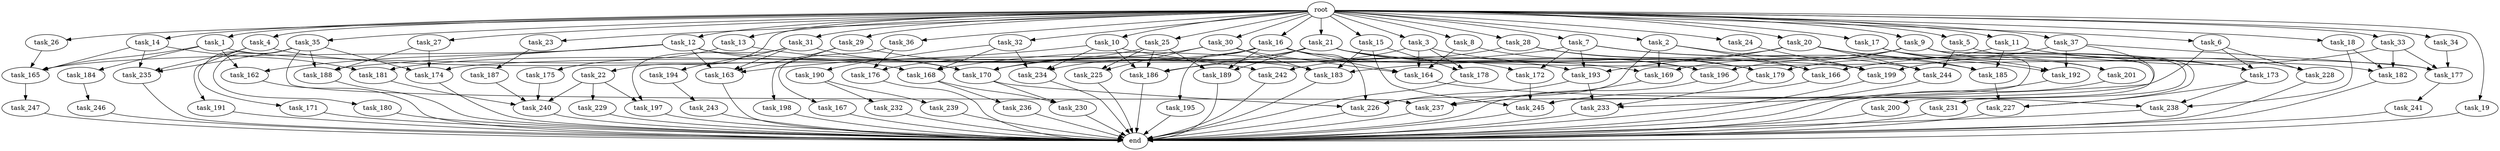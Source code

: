 digraph G {
  task_162 [size="3435973836.800000"];
  task_189 [size="16234976378.880001"];
  task_240 [size="19155554140.160000"];
  task_15 [size="10.240000"];
  task_229 [size="4209067950.080000"];
  task_175 [size="343597383.680000"];
  task_9 [size="10.240000"];
  task_163 [size="7301444403.200000"];
  task_183 [size="17695265259.520000"];
  task_4 [size="10.240000"];
  task_179 [size="18296560680.959999"];
  task_166 [size="5755256176.640000"];
  task_13 [size="10.240000"];
  task_16 [size="10.240000"];
  task_14 [size="10.240000"];
  task_174 [size="4810363371.520000"];
  task_3 [size="10.240000"];
  task_235 [size="3779571220.480000"];
  task_192 [size="12541304504.320000"];
  task_5 [size="10.240000"];
  task_169 [size="9363028705.280001"];
  task_199 [size="11081015623.680000"];
  task_20 [size="10.240000"];
  task_185 [size="13228499271.680000"];
  task_231 [size="3092376453.120000"];
  task_26 [size="10.240000"];
  task_28 [size="10.240000"];
  task_233 [size="9706626088.960001"];
  task_2 [size="10.240000"];
  task_186 [size="19670950215.680000"];
  task_172 [size="2920577761.280000"];
  task_7 [size="10.240000"];
  task_176 [size="12799002542.080000"];
  task_25 [size="10.240000"];
  task_190 [size="6957847019.520000"];
  task_201 [size="7301444403.200000"];
  task_31 [size="10.240000"];
  task_188 [size="4810363371.520000"];
  task_232 [size="3092376453.120000"];
  task_191 [size="3092376453.120000"];
  task_23 [size="10.240000"];
  task_165 [size="12369505812.480000"];
  task_194 [size="3092376453.120000"];
  task_238 [size="6614249635.840000"];
  task_193 [size="8074538516.480000"];
  task_237 [size="4896262717.440001"];
  task_29 [size="10.240000"];
  task_1 [size="10.240000"];
  task_197 [size="7301444403.200000"];
  task_195 [size="5497558138.880000"];
  task_173 [size="12799002542.080000"];
  task_236 [size="343597383.680000"];
  task_171 [size="343597383.680000"];
  task_198 [size="773094113.280000"];
  task_184 [size="343597383.680000"];
  task_244 [size="14688788152.320000"];
  task_24 [size="10.240000"];
  task_18 [size="10.240000"];
  task_181 [size="5841155522.560000"];
  task_167 [size="4209067950.080000"];
  task_243 [size="4209067950.080000"];
  task_226 [size="15375982919.680000"];
  task_242 [size="4982162063.360000"];
  task_170 [size="7730941132.800000"];
  task_245 [size="15547781611.520000"];
  task_32 [size="10.240000"];
  task_12 [size="10.240000"];
  task_230 [size="2491081031.680000"];
  task_22 [size="10.240000"];
  task_19 [size="10.240000"];
  task_168 [size="10823317585.920000"];
  task_21 [size="10.240000"];
  task_177 [size="8332236554.240000"];
  task_164 [size="18382460026.880001"];
  task_200 [size="3092376453.120000"];
  task_30 [size="10.240000"];
  task_246 [size="4209067950.080000"];
  task_8 [size="10.240000"];
  task_34 [size="10.240000"];
  task_180 [size="343597383.680000"];
  root [size="0.000000"];
  task_17 [size="10.240000"];
  end [size="0.000000"];
  task_178 [size="14087492730.880001"];
  task_10 [size="10.240000"];
  task_27 [size="10.240000"];
  task_182 [size="3264175144.960000"];
  task_6 [size="10.240000"];
  task_37 [size="10.240000"];
  task_35 [size="10.240000"];
  task_33 [size="10.240000"];
  task_241 [size="4209067950.080000"];
  task_225 [size="10737418240.000000"];
  task_239 [size="3092376453.120000"];
  task_228 [size="5841155522.560000"];
  task_234 [size="12799002542.080000"];
  task_196 [size="7387343749.120000"];
  task_247 [size="8589934592.000000"];
  task_187 [size="4209067950.080000"];
  task_11 [size="10.240000"];
  task_227 [size="8074538516.480000"];
  task_36 [size="10.240000"];

  task_162 -> end [size="1.000000"];
  task_189 -> end [size="1.000000"];
  task_240 -> end [size="1.000000"];
  task_15 -> task_178 [size="536870912.000000"];
  task_15 -> task_183 [size="536870912.000000"];
  task_15 -> task_245 [size="536870912.000000"];
  task_229 -> end [size="1.000000"];
  task_175 -> task_240 [size="209715200.000000"];
  task_9 -> task_231 [size="301989888.000000"];
  task_9 -> task_196 [size="301989888.000000"];
  task_9 -> task_169 [size="301989888.000000"];
  task_9 -> task_227 [size="301989888.000000"];
  task_9 -> task_174 [size="301989888.000000"];
  task_9 -> task_201 [size="301989888.000000"];
  task_9 -> task_200 [size="301989888.000000"];
  task_163 -> end [size="1.000000"];
  task_183 -> end [size="1.000000"];
  task_4 -> task_235 [size="301989888.000000"];
  task_4 -> task_183 [size="301989888.000000"];
  task_4 -> task_191 [size="301989888.000000"];
  task_179 -> task_233 [size="134217728.000000"];
  task_166 -> task_245 [size="33554432.000000"];
  task_13 -> task_175 [size="33554432.000000"];
  task_13 -> task_170 [size="33554432.000000"];
  task_16 -> task_181 [size="536870912.000000"];
  task_16 -> task_169 [size="536870912.000000"];
  task_16 -> task_195 [size="536870912.000000"];
  task_16 -> task_226 [size="536870912.000000"];
  task_16 -> task_234 [size="536870912.000000"];
  task_16 -> task_189 [size="536870912.000000"];
  task_16 -> task_164 [size="536870912.000000"];
  task_14 -> task_181 [size="33554432.000000"];
  task_14 -> task_235 [size="33554432.000000"];
  task_14 -> task_165 [size="33554432.000000"];
  task_174 -> end [size="1.000000"];
  task_3 -> task_178 [size="838860800.000000"];
  task_3 -> task_179 [size="838860800.000000"];
  task_3 -> task_164 [size="838860800.000000"];
  task_3 -> task_186 [size="838860800.000000"];
  task_235 -> end [size="1.000000"];
  task_192 -> end [size="1.000000"];
  task_5 -> task_244 [size="679477248.000000"];
  task_5 -> task_173 [size="679477248.000000"];
  task_169 -> task_237 [size="411041792.000000"];
  task_199 -> end [size="1.000000"];
  task_20 -> task_244 [size="679477248.000000"];
  task_20 -> task_192 [size="679477248.000000"];
  task_20 -> task_183 [size="679477248.000000"];
  task_20 -> task_193 [size="679477248.000000"];
  task_20 -> task_185 [size="679477248.000000"];
  task_185 -> task_227 [size="411041792.000000"];
  task_231 -> end [size="1.000000"];
  task_26 -> task_165 [size="838860800.000000"];
  task_28 -> task_179 [size="411041792.000000"];
  task_28 -> task_242 [size="411041792.000000"];
  task_28 -> task_166 [size="411041792.000000"];
  task_233 -> end [size="1.000000"];
  task_2 -> task_199 [size="75497472.000000"];
  task_2 -> task_169 [size="75497472.000000"];
  task_2 -> task_226 [size="75497472.000000"];
  task_2 -> task_166 [size="75497472.000000"];
  task_186 -> end [size="1.000000"];
  task_172 -> task_245 [size="536870912.000000"];
  task_7 -> task_168 [size="75497472.000000"];
  task_7 -> task_244 [size="75497472.000000"];
  task_7 -> task_185 [size="75497472.000000"];
  task_7 -> task_193 [size="75497472.000000"];
  task_7 -> task_172 [size="75497472.000000"];
  task_176 -> end [size="1.000000"];
  task_25 -> task_225 [size="838860800.000000"];
  task_25 -> task_176 [size="838860800.000000"];
  task_25 -> task_186 [size="838860800.000000"];
  task_25 -> task_189 [size="838860800.000000"];
  task_190 -> task_239 [size="301989888.000000"];
  task_190 -> task_232 [size="301989888.000000"];
  task_201 -> end [size="1.000000"];
  task_31 -> task_197 [size="301989888.000000"];
  task_31 -> task_194 [size="301989888.000000"];
  task_31 -> task_170 [size="301989888.000000"];
  task_31 -> task_163 [size="301989888.000000"];
  task_188 -> end [size="1.000000"];
  task_232 -> end [size="1.000000"];
  task_191 -> end [size="1.000000"];
  task_23 -> task_187 [size="411041792.000000"];
  task_165 -> task_247 [size="838860800.000000"];
  task_194 -> task_243 [size="411041792.000000"];
  task_238 -> end [size="1.000000"];
  task_193 -> task_233 [size="679477248.000000"];
  task_193 -> task_226 [size="679477248.000000"];
  task_237 -> end [size="1.000000"];
  task_29 -> task_198 [size="75497472.000000"];
  task_29 -> task_242 [size="75497472.000000"];
  task_29 -> task_163 [size="75497472.000000"];
  task_1 -> task_162 [size="33554432.000000"];
  task_1 -> task_199 [size="33554432.000000"];
  task_1 -> task_165 [size="33554432.000000"];
  task_1 -> task_184 [size="33554432.000000"];
  task_197 -> end [size="1.000000"];
  task_195 -> end [size="1.000000"];
  task_173 -> task_227 [size="75497472.000000"];
  task_173 -> task_238 [size="75497472.000000"];
  task_236 -> end [size="1.000000"];
  task_171 -> end [size="1.000000"];
  task_198 -> end [size="1.000000"];
  task_184 -> task_246 [size="411041792.000000"];
  task_244 -> end [size="1.000000"];
  task_24 -> task_199 [size="838860800.000000"];
  task_18 -> task_182 [size="33554432.000000"];
  task_18 -> task_238 [size="33554432.000000"];
  task_181 -> task_240 [size="411041792.000000"];
  task_167 -> end [size="1.000000"];
  task_243 -> end [size="1.000000"];
  task_226 -> end [size="1.000000"];
  task_242 -> end [size="1.000000"];
  task_170 -> task_226 [size="209715200.000000"];
  task_170 -> task_230 [size="209715200.000000"];
  task_245 -> end [size="1.000000"];
  task_32 -> task_168 [size="679477248.000000"];
  task_32 -> task_190 [size="679477248.000000"];
  task_32 -> task_234 [size="679477248.000000"];
  task_12 -> task_162 [size="301989888.000000"];
  task_12 -> task_188 [size="301989888.000000"];
  task_12 -> task_165 [size="301989888.000000"];
  task_12 -> task_168 [size="301989888.000000"];
  task_12 -> task_177 [size="301989888.000000"];
  task_12 -> task_163 [size="301989888.000000"];
  task_230 -> end [size="1.000000"];
  task_22 -> task_197 [size="411041792.000000"];
  task_22 -> task_229 [size="411041792.000000"];
  task_22 -> task_240 [size="411041792.000000"];
  task_19 -> end [size="1.000000"];
  task_168 -> task_236 [size="33554432.000000"];
  task_168 -> task_230 [size="33554432.000000"];
  task_21 -> task_186 [size="209715200.000000"];
  task_21 -> task_196 [size="209715200.000000"];
  task_21 -> task_182 [size="209715200.000000"];
  task_21 -> task_172 [size="209715200.000000"];
  task_21 -> task_189 [size="209715200.000000"];
  task_21 -> task_170 [size="209715200.000000"];
  task_177 -> task_241 [size="411041792.000000"];
  task_164 -> task_238 [size="536870912.000000"];
  task_200 -> end [size="1.000000"];
  task_30 -> task_225 [size="209715200.000000"];
  task_30 -> task_183 [size="209715200.000000"];
  task_30 -> task_164 [size="209715200.000000"];
  task_30 -> task_170 [size="209715200.000000"];
  task_246 -> end [size="1.000000"];
  task_8 -> task_196 [size="209715200.000000"];
  task_8 -> task_164 [size="209715200.000000"];
  task_34 -> task_177 [size="301989888.000000"];
  task_180 -> end [size="1.000000"];
  root -> task_26 [size="1.000000"];
  root -> task_8 [size="1.000000"];
  root -> task_34 [size="1.000000"];
  root -> task_28 [size="1.000000"];
  root -> task_15 [size="1.000000"];
  root -> task_29 [size="1.000000"];
  root -> task_17 [size="1.000000"];
  root -> task_9 [size="1.000000"];
  root -> task_6 [size="1.000000"];
  root -> task_2 [size="1.000000"];
  root -> task_10 [size="1.000000"];
  root -> task_27 [size="1.000000"];
  root -> task_7 [size="1.000000"];
  root -> task_4 [size="1.000000"];
  root -> task_24 [size="1.000000"];
  root -> task_25 [size="1.000000"];
  root -> task_18 [size="1.000000"];
  root -> task_20 [size="1.000000"];
  root -> task_35 [size="1.000000"];
  root -> task_13 [size="1.000000"];
  root -> task_31 [size="1.000000"];
  root -> task_14 [size="1.000000"];
  root -> task_1 [size="1.000000"];
  root -> task_23 [size="1.000000"];
  root -> task_11 [size="1.000000"];
  root -> task_3 [size="1.000000"];
  root -> task_37 [size="1.000000"];
  root -> task_32 [size="1.000000"];
  root -> task_5 [size="1.000000"];
  root -> task_12 [size="1.000000"];
  root -> task_22 [size="1.000000"];
  root -> task_19 [size="1.000000"];
  root -> task_33 [size="1.000000"];
  root -> task_36 [size="1.000000"];
  root -> task_21 [size="1.000000"];
  root -> task_16 [size="1.000000"];
  root -> task_30 [size="1.000000"];
  task_17 -> task_201 [size="411041792.000000"];
  task_17 -> task_192 [size="411041792.000000"];
  task_17 -> task_245 [size="411041792.000000"];
  task_178 -> end [size="1.000000"];
  task_10 -> task_186 [size="33554432.000000"];
  task_10 -> task_193 [size="33554432.000000"];
  task_10 -> task_234 [size="33554432.000000"];
  task_10 -> task_163 [size="33554432.000000"];
  task_27 -> task_188 [size="134217728.000000"];
  task_27 -> task_174 [size="134217728.000000"];
  task_182 -> end [size="1.000000"];
  task_6 -> task_228 [size="33554432.000000"];
  task_6 -> task_237 [size="33554432.000000"];
  task_6 -> task_173 [size="33554432.000000"];
  task_37 -> task_192 [size="134217728.000000"];
  task_37 -> task_233 [size="134217728.000000"];
  task_37 -> task_199 [size="134217728.000000"];
  task_37 -> task_177 [size="134217728.000000"];
  task_35 -> task_188 [size="33554432.000000"];
  task_35 -> task_237 [size="33554432.000000"];
  task_35 -> task_174 [size="33554432.000000"];
  task_35 -> task_180 [size="33554432.000000"];
  task_35 -> task_235 [size="33554432.000000"];
  task_35 -> task_171 [size="33554432.000000"];
  task_33 -> task_177 [size="75497472.000000"];
  task_33 -> task_182 [size="75497472.000000"];
  task_33 -> task_166 [size="75497472.000000"];
  task_241 -> end [size="1.000000"];
  task_225 -> end [size="1.000000"];
  task_239 -> end [size="1.000000"];
  task_228 -> end [size="1.000000"];
  task_234 -> end [size="1.000000"];
  task_196 -> end [size="1.000000"];
  task_247 -> end [size="1.000000"];
  task_187 -> task_240 [size="838860800.000000"];
  task_11 -> task_179 [size="536870912.000000"];
  task_11 -> task_228 [size="536870912.000000"];
  task_11 -> task_173 [size="536870912.000000"];
  task_11 -> task_185 [size="536870912.000000"];
  task_227 -> end [size="1.000000"];
  task_36 -> task_167 [size="411041792.000000"];
  task_36 -> task_176 [size="411041792.000000"];
}
